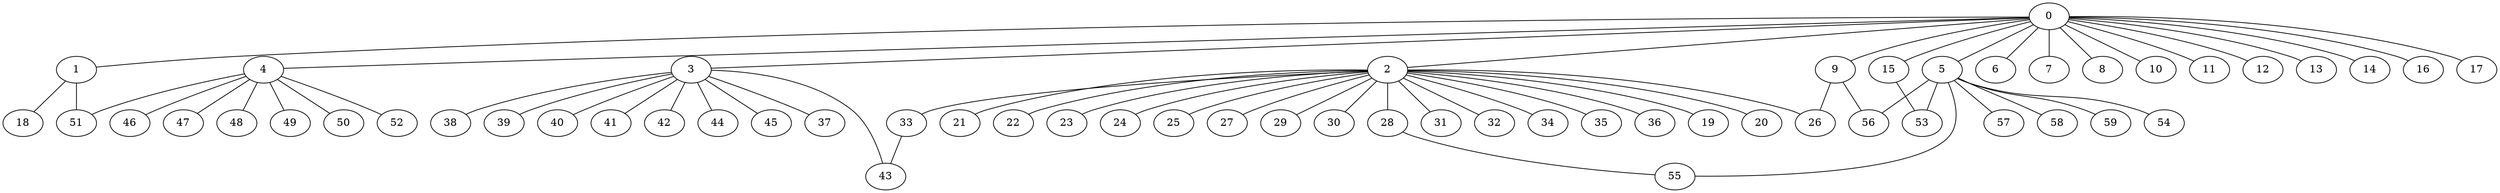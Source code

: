 
graph graphname {
    0 -- 1
0 -- 2
0 -- 3
0 -- 4
0 -- 5
0 -- 6
0 -- 7
0 -- 8
0 -- 9
0 -- 10
0 -- 11
0 -- 12
0 -- 13
0 -- 14
0 -- 15
0 -- 16
0 -- 17
1 -- 18
1 -- 51
2 -- 32
2 -- 34
2 -- 35
2 -- 36
2 -- 33
2 -- 19
2 -- 20
2 -- 21
2 -- 22
2 -- 23
2 -- 24
2 -- 25
2 -- 26
2 -- 27
2 -- 28
2 -- 29
2 -- 30
2 -- 31
3 -- 37
3 -- 38
3 -- 39
3 -- 40
3 -- 41
3 -- 42
3 -- 43
3 -- 44
3 -- 45
4 -- 46
4 -- 47
4 -- 48
4 -- 49
4 -- 50
4 -- 51
4 -- 52
5 -- 53
5 -- 54
5 -- 55
5 -- 56
5 -- 57
5 -- 58
5 -- 59
9 -- 26
9 -- 56
15 -- 53
28 -- 55
33 -- 43

}
